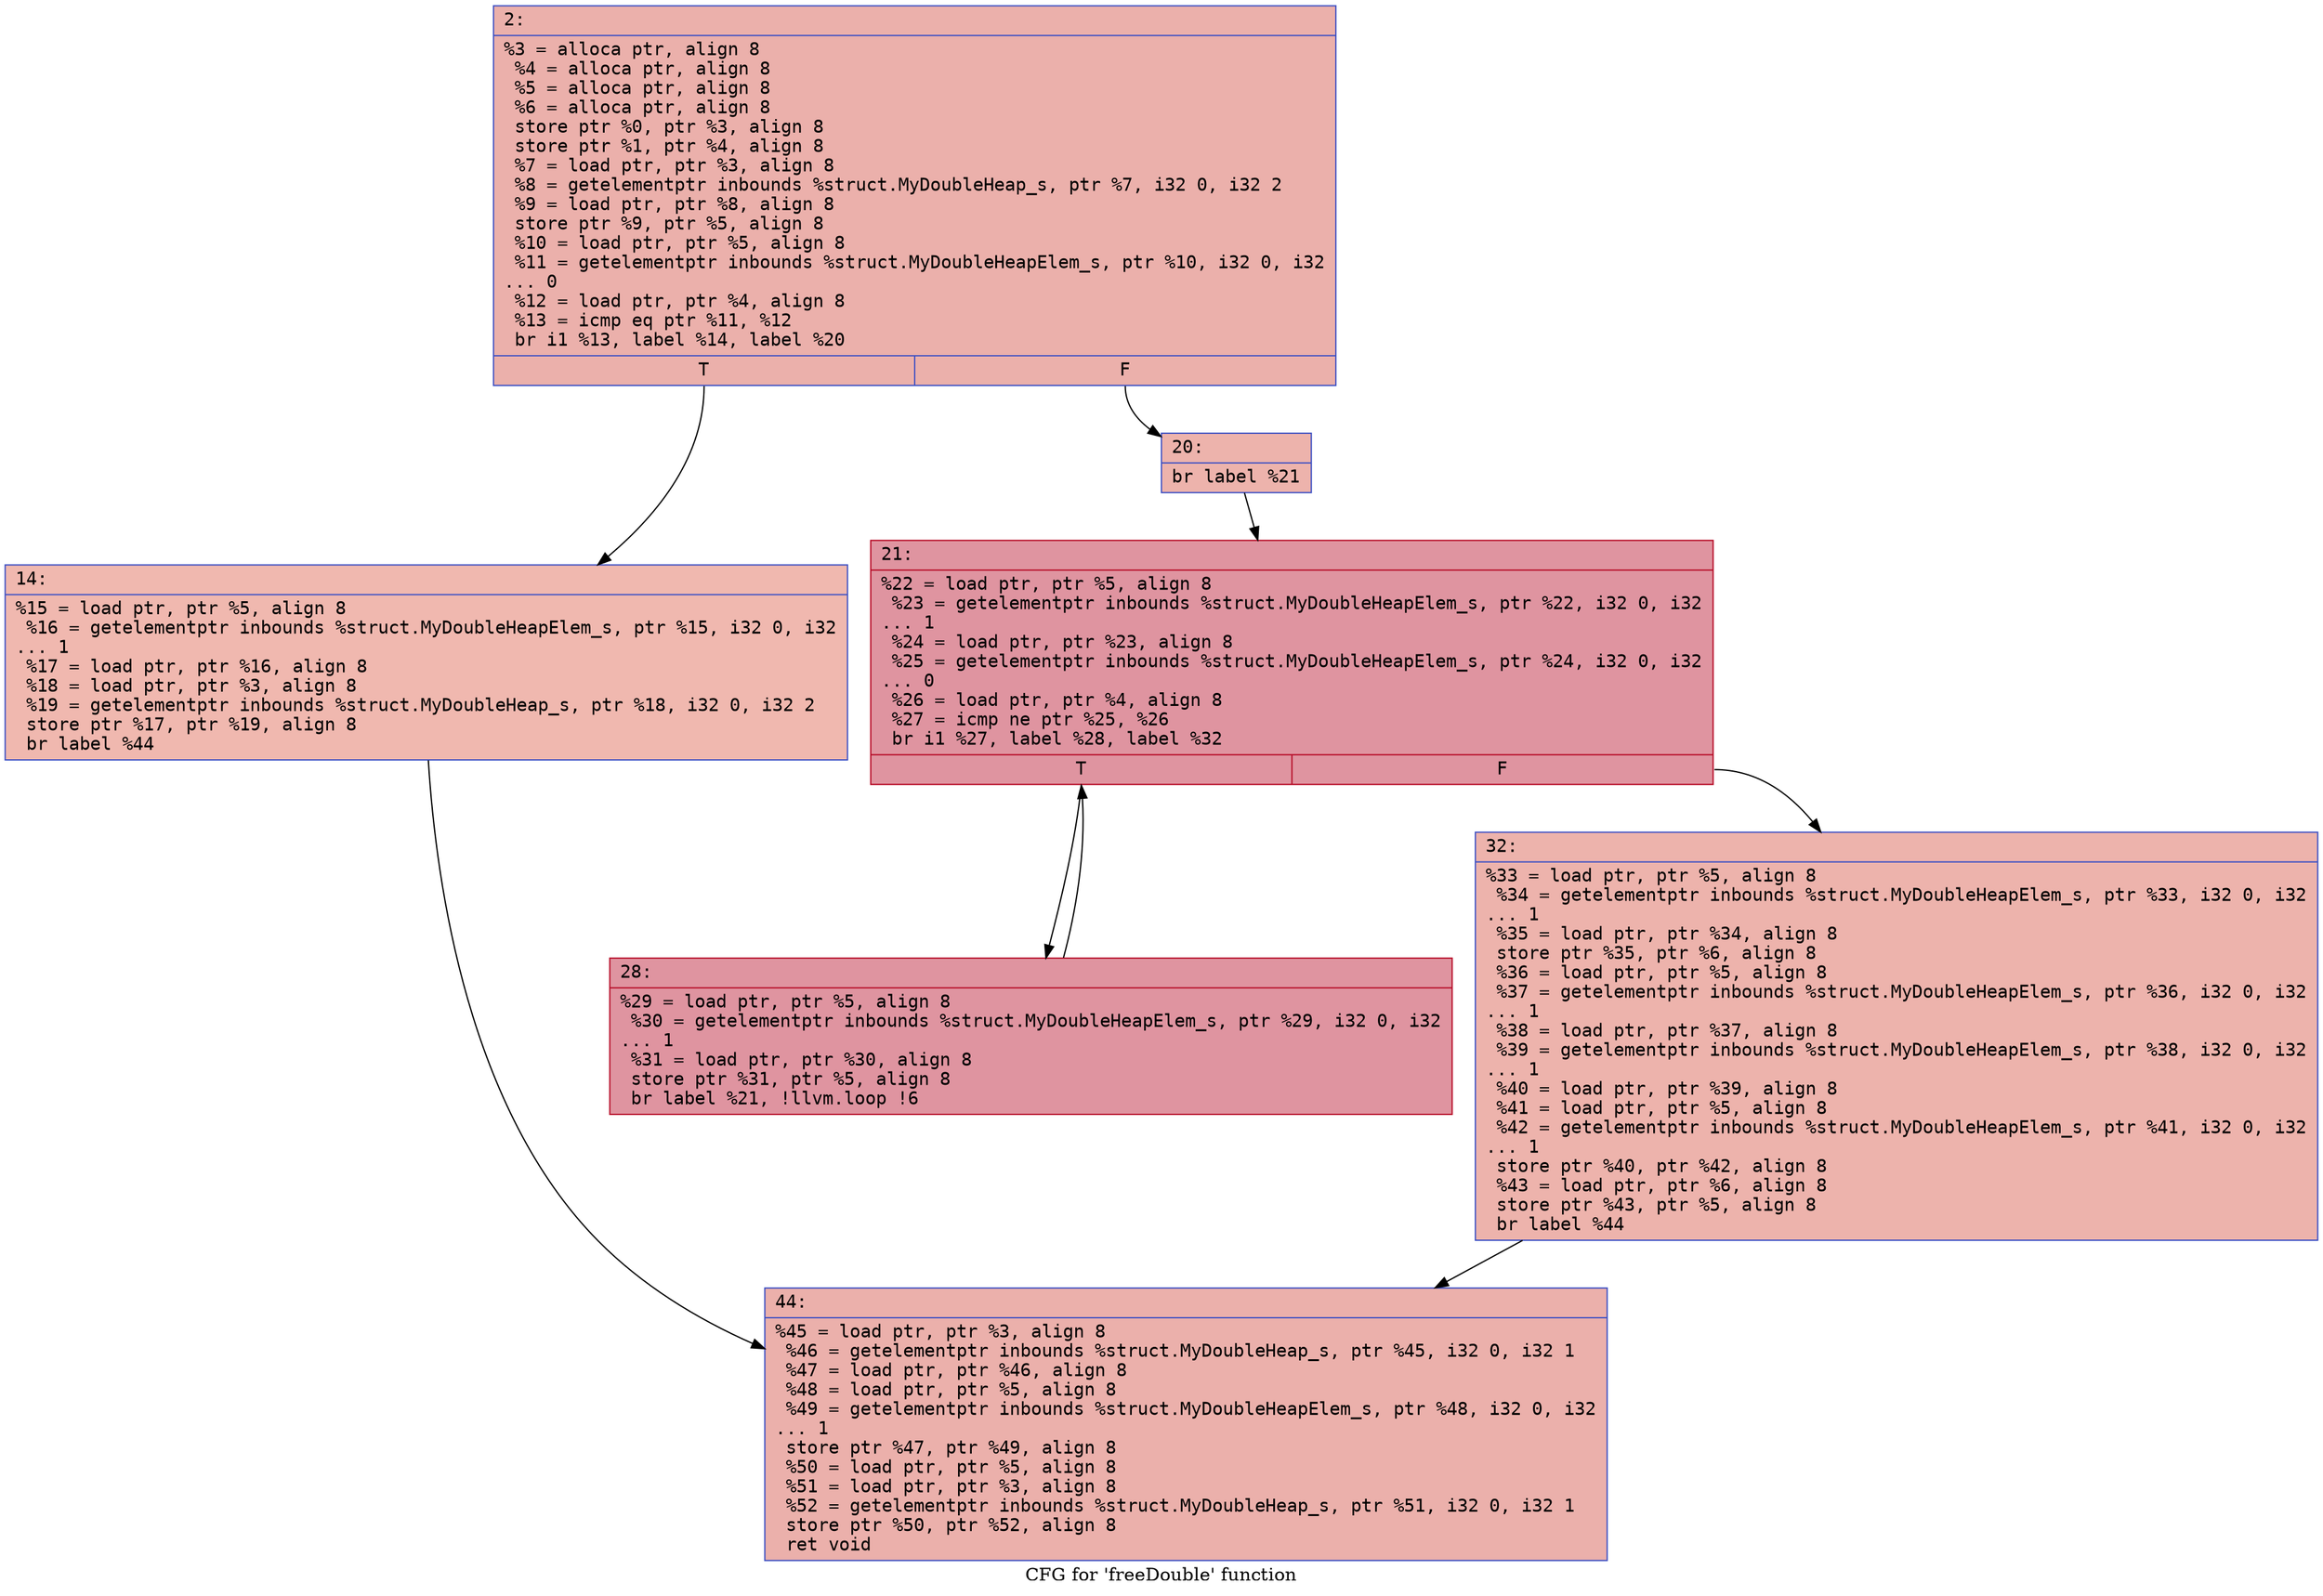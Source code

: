 digraph "CFG for 'freeDouble' function" {
	label="CFG for 'freeDouble' function";

	Node0x55cdef5b4ad0 [shape=record,color="#3d50c3ff", style=filled, fillcolor="#d24b4070" fontname="Courier",label="{2:\l|  %3 = alloca ptr, align 8\l  %4 = alloca ptr, align 8\l  %5 = alloca ptr, align 8\l  %6 = alloca ptr, align 8\l  store ptr %0, ptr %3, align 8\l  store ptr %1, ptr %4, align 8\l  %7 = load ptr, ptr %3, align 8\l  %8 = getelementptr inbounds %struct.MyDoubleHeap_s, ptr %7, i32 0, i32 2\l  %9 = load ptr, ptr %8, align 8\l  store ptr %9, ptr %5, align 8\l  %10 = load ptr, ptr %5, align 8\l  %11 = getelementptr inbounds %struct.MyDoubleHeapElem_s, ptr %10, i32 0, i32\l... 0\l  %12 = load ptr, ptr %4, align 8\l  %13 = icmp eq ptr %11, %12\l  br i1 %13, label %14, label %20\l|{<s0>T|<s1>F}}"];
	Node0x55cdef5b4ad0:s0 -> Node0x55cdef5b5320[tooltip="2 -> 14\nProbability 37.50%" ];
	Node0x55cdef5b4ad0:s1 -> Node0x55cdef5b5380[tooltip="2 -> 20\nProbability 62.50%" ];
	Node0x55cdef5b5320 [shape=record,color="#3d50c3ff", style=filled, fillcolor="#dc5d4a70" fontname="Courier",label="{14:\l|  %15 = load ptr, ptr %5, align 8\l  %16 = getelementptr inbounds %struct.MyDoubleHeapElem_s, ptr %15, i32 0, i32\l... 1\l  %17 = load ptr, ptr %16, align 8\l  %18 = load ptr, ptr %3, align 8\l  %19 = getelementptr inbounds %struct.MyDoubleHeap_s, ptr %18, i32 0, i32 2\l  store ptr %17, ptr %19, align 8\l  br label %44\l}"];
	Node0x55cdef5b5320 -> Node0x55cdef5b5830[tooltip="14 -> 44\nProbability 100.00%" ];
	Node0x55cdef5b5380 [shape=record,color="#3d50c3ff", style=filled, fillcolor="#d6524470" fontname="Courier",label="{20:\l|  br label %21\l}"];
	Node0x55cdef5b5380 -> Node0x55cdef5b5900[tooltip="20 -> 21\nProbability 100.00%" ];
	Node0x55cdef5b5900 [shape=record,color="#b70d28ff", style=filled, fillcolor="#b70d2870" fontname="Courier",label="{21:\l|  %22 = load ptr, ptr %5, align 8\l  %23 = getelementptr inbounds %struct.MyDoubleHeapElem_s, ptr %22, i32 0, i32\l... 1\l  %24 = load ptr, ptr %23, align 8\l  %25 = getelementptr inbounds %struct.MyDoubleHeapElem_s, ptr %24, i32 0, i32\l... 0\l  %26 = load ptr, ptr %4, align 8\l  %27 = icmp ne ptr %25, %26\l  br i1 %27, label %28, label %32\l|{<s0>T|<s1>F}}"];
	Node0x55cdef5b5900:s0 -> Node0x55cdef5b5d60[tooltip="21 -> 28\nProbability 96.88%" ];
	Node0x55cdef5b5900:s1 -> Node0x55cdef5b5dc0[tooltip="21 -> 32\nProbability 3.12%" ];
	Node0x55cdef5b5d60 [shape=record,color="#b70d28ff", style=filled, fillcolor="#b70d2870" fontname="Courier",label="{28:\l|  %29 = load ptr, ptr %5, align 8\l  %30 = getelementptr inbounds %struct.MyDoubleHeapElem_s, ptr %29, i32 0, i32\l... 1\l  %31 = load ptr, ptr %30, align 8\l  store ptr %31, ptr %5, align 8\l  br label %21, !llvm.loop !6\l}"];
	Node0x55cdef5b5d60 -> Node0x55cdef5b5900[tooltip="28 -> 21\nProbability 100.00%" ];
	Node0x55cdef5b5dc0 [shape=record,color="#3d50c3ff", style=filled, fillcolor="#d6524470" fontname="Courier",label="{32:\l|  %33 = load ptr, ptr %5, align 8\l  %34 = getelementptr inbounds %struct.MyDoubleHeapElem_s, ptr %33, i32 0, i32\l... 1\l  %35 = load ptr, ptr %34, align 8\l  store ptr %35, ptr %6, align 8\l  %36 = load ptr, ptr %5, align 8\l  %37 = getelementptr inbounds %struct.MyDoubleHeapElem_s, ptr %36, i32 0, i32\l... 1\l  %38 = load ptr, ptr %37, align 8\l  %39 = getelementptr inbounds %struct.MyDoubleHeapElem_s, ptr %38, i32 0, i32\l... 1\l  %40 = load ptr, ptr %39, align 8\l  %41 = load ptr, ptr %5, align 8\l  %42 = getelementptr inbounds %struct.MyDoubleHeapElem_s, ptr %41, i32 0, i32\l... 1\l  store ptr %40, ptr %42, align 8\l  %43 = load ptr, ptr %6, align 8\l  store ptr %43, ptr %5, align 8\l  br label %44\l}"];
	Node0x55cdef5b5dc0 -> Node0x55cdef5b5830[tooltip="32 -> 44\nProbability 100.00%" ];
	Node0x55cdef5b5830 [shape=record,color="#3d50c3ff", style=filled, fillcolor="#d24b4070" fontname="Courier",label="{44:\l|  %45 = load ptr, ptr %3, align 8\l  %46 = getelementptr inbounds %struct.MyDoubleHeap_s, ptr %45, i32 0, i32 1\l  %47 = load ptr, ptr %46, align 8\l  %48 = load ptr, ptr %5, align 8\l  %49 = getelementptr inbounds %struct.MyDoubleHeapElem_s, ptr %48, i32 0, i32\l... 1\l  store ptr %47, ptr %49, align 8\l  %50 = load ptr, ptr %5, align 8\l  %51 = load ptr, ptr %3, align 8\l  %52 = getelementptr inbounds %struct.MyDoubleHeap_s, ptr %51, i32 0, i32 1\l  store ptr %50, ptr %52, align 8\l  ret void\l}"];
}
